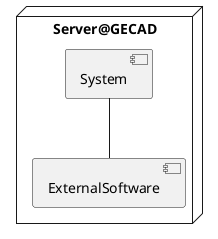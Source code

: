 @startuml
node Server@GECAD{
    component System
    component ExternalSoftware
}

System -- ExternalSoftware
@enduml